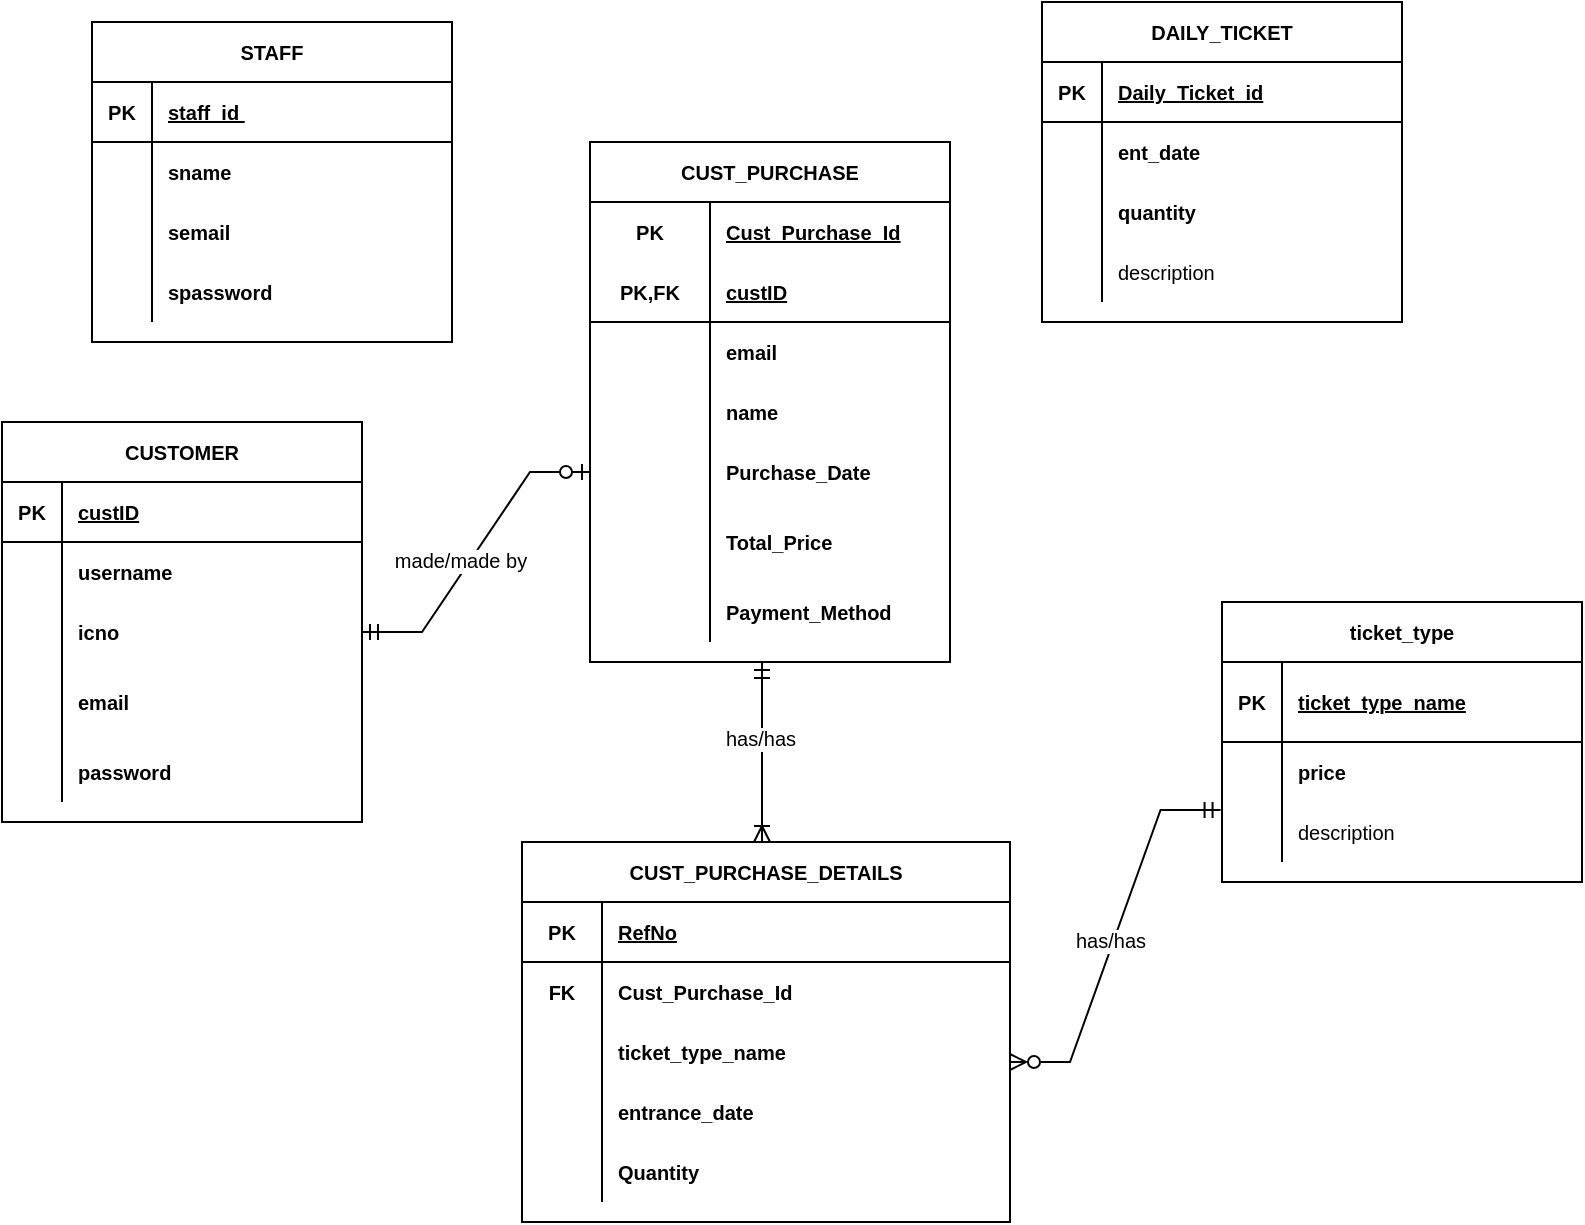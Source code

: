 <mxfile version="16.2.7" type="github">
  <diagram id="wgzJY0eNjpNqRXWBR9UV" name="Page-1">
    <mxGraphModel dx="1303" dy="727" grid="1" gridSize="10" guides="1" tooltips="1" connect="1" arrows="1" fold="1" page="1" pageScale="1" pageWidth="850" pageHeight="1100" math="0" shadow="0">
      <root>
        <mxCell id="0" />
        <mxCell id="1" parent="0" />
        <mxCell id="y15jmdlDae1JDSJw1_3K-1" value="STAFF" style="shape=table;startSize=30;container=1;collapsible=1;childLayout=tableLayout;fixedRows=1;rowLines=0;fontStyle=1;align=center;resizeLast=1;fontSize=10;" vertex="1" parent="1">
          <mxGeometry x="225" y="620" width="180" height="160" as="geometry" />
        </mxCell>
        <mxCell id="y15jmdlDae1JDSJw1_3K-2" value="" style="shape=tableRow;horizontal=0;startSize=0;swimlaneHead=0;swimlaneBody=0;fillColor=none;collapsible=0;dropTarget=0;points=[[0,0.5],[1,0.5]];portConstraint=eastwest;top=0;left=0;right=0;bottom=1;fontSize=10;" vertex="1" parent="y15jmdlDae1JDSJw1_3K-1">
          <mxGeometry y="30" width="180" height="30" as="geometry" />
        </mxCell>
        <mxCell id="y15jmdlDae1JDSJw1_3K-3" value="PK" style="shape=partialRectangle;connectable=0;fillColor=none;top=0;left=0;bottom=0;right=0;fontStyle=1;overflow=hidden;fontSize=10;" vertex="1" parent="y15jmdlDae1JDSJw1_3K-2">
          <mxGeometry width="30" height="30" as="geometry">
            <mxRectangle width="30" height="30" as="alternateBounds" />
          </mxGeometry>
        </mxCell>
        <mxCell id="y15jmdlDae1JDSJw1_3K-4" value="staff_id " style="shape=partialRectangle;connectable=0;fillColor=none;top=0;left=0;bottom=0;right=0;align=left;spacingLeft=6;fontStyle=5;overflow=hidden;fontSize=10;" vertex="1" parent="y15jmdlDae1JDSJw1_3K-2">
          <mxGeometry x="30" width="150" height="30" as="geometry">
            <mxRectangle width="150" height="30" as="alternateBounds" />
          </mxGeometry>
        </mxCell>
        <mxCell id="y15jmdlDae1JDSJw1_3K-5" value="" style="shape=tableRow;horizontal=0;startSize=0;swimlaneHead=0;swimlaneBody=0;fillColor=none;collapsible=0;dropTarget=0;points=[[0,0.5],[1,0.5]];portConstraint=eastwest;top=0;left=0;right=0;bottom=0;fontSize=10;" vertex="1" parent="y15jmdlDae1JDSJw1_3K-1">
          <mxGeometry y="60" width="180" height="30" as="geometry" />
        </mxCell>
        <mxCell id="y15jmdlDae1JDSJw1_3K-6" value="" style="shape=partialRectangle;connectable=0;fillColor=none;top=0;left=0;bottom=0;right=0;editable=1;overflow=hidden;fontSize=10;" vertex="1" parent="y15jmdlDae1JDSJw1_3K-5">
          <mxGeometry width="30" height="30" as="geometry">
            <mxRectangle width="30" height="30" as="alternateBounds" />
          </mxGeometry>
        </mxCell>
        <mxCell id="y15jmdlDae1JDSJw1_3K-7" value="sname" style="shape=partialRectangle;connectable=0;fillColor=none;top=0;left=0;bottom=0;right=0;align=left;spacingLeft=6;overflow=hidden;fontSize=10;fontStyle=1" vertex="1" parent="y15jmdlDae1JDSJw1_3K-5">
          <mxGeometry x="30" width="150" height="30" as="geometry">
            <mxRectangle width="150" height="30" as="alternateBounds" />
          </mxGeometry>
        </mxCell>
        <mxCell id="y15jmdlDae1JDSJw1_3K-8" value="" style="shape=tableRow;horizontal=0;startSize=0;swimlaneHead=0;swimlaneBody=0;fillColor=none;collapsible=0;dropTarget=0;points=[[0,0.5],[1,0.5]];portConstraint=eastwest;top=0;left=0;right=0;bottom=0;fontSize=10;" vertex="1" parent="y15jmdlDae1JDSJw1_3K-1">
          <mxGeometry y="90" width="180" height="30" as="geometry" />
        </mxCell>
        <mxCell id="y15jmdlDae1JDSJw1_3K-9" value="" style="shape=partialRectangle;connectable=0;fillColor=none;top=0;left=0;bottom=0;right=0;editable=1;overflow=hidden;fontSize=10;" vertex="1" parent="y15jmdlDae1JDSJw1_3K-8">
          <mxGeometry width="30" height="30" as="geometry">
            <mxRectangle width="30" height="30" as="alternateBounds" />
          </mxGeometry>
        </mxCell>
        <mxCell id="y15jmdlDae1JDSJw1_3K-10" value="semail" style="shape=partialRectangle;connectable=0;fillColor=none;top=0;left=0;bottom=0;right=0;align=left;spacingLeft=6;overflow=hidden;fontSize=10;fontStyle=1" vertex="1" parent="y15jmdlDae1JDSJw1_3K-8">
          <mxGeometry x="30" width="150" height="30" as="geometry">
            <mxRectangle width="150" height="30" as="alternateBounds" />
          </mxGeometry>
        </mxCell>
        <mxCell id="y15jmdlDae1JDSJw1_3K-11" value="" style="shape=tableRow;horizontal=0;startSize=0;swimlaneHead=0;swimlaneBody=0;fillColor=none;collapsible=0;dropTarget=0;points=[[0,0.5],[1,0.5]];portConstraint=eastwest;top=0;left=0;right=0;bottom=0;fontSize=10;" vertex="1" parent="y15jmdlDae1JDSJw1_3K-1">
          <mxGeometry y="120" width="180" height="30" as="geometry" />
        </mxCell>
        <mxCell id="y15jmdlDae1JDSJw1_3K-12" value="" style="shape=partialRectangle;connectable=0;fillColor=none;top=0;left=0;bottom=0;right=0;editable=1;overflow=hidden;fontSize=10;" vertex="1" parent="y15jmdlDae1JDSJw1_3K-11">
          <mxGeometry width="30" height="30" as="geometry">
            <mxRectangle width="30" height="30" as="alternateBounds" />
          </mxGeometry>
        </mxCell>
        <mxCell id="y15jmdlDae1JDSJw1_3K-13" value="spassword" style="shape=partialRectangle;connectable=0;fillColor=none;top=0;left=0;bottom=0;right=0;align=left;spacingLeft=6;overflow=hidden;fontSize=10;fontStyle=1" vertex="1" parent="y15jmdlDae1JDSJw1_3K-11">
          <mxGeometry x="30" width="150" height="30" as="geometry">
            <mxRectangle width="150" height="30" as="alternateBounds" />
          </mxGeometry>
        </mxCell>
        <mxCell id="y15jmdlDae1JDSJw1_3K-14" value="DAILY_TICKET" style="shape=table;startSize=30;container=1;collapsible=1;childLayout=tableLayout;fixedRows=1;rowLines=0;fontStyle=1;align=center;resizeLast=1;fontSize=10;" vertex="1" parent="1">
          <mxGeometry x="700" y="610" width="180" height="160.0" as="geometry" />
        </mxCell>
        <mxCell id="y15jmdlDae1JDSJw1_3K-15" value="" style="shape=tableRow;horizontal=0;startSize=0;swimlaneHead=0;swimlaneBody=0;fillColor=none;collapsible=0;dropTarget=0;points=[[0,0.5],[1,0.5]];portConstraint=eastwest;top=0;left=0;right=0;bottom=1;fontSize=10;" vertex="1" parent="y15jmdlDae1JDSJw1_3K-14">
          <mxGeometry y="30" width="180" height="30" as="geometry" />
        </mxCell>
        <mxCell id="y15jmdlDae1JDSJw1_3K-16" value="PK" style="shape=partialRectangle;connectable=0;fillColor=none;top=0;left=0;bottom=0;right=0;fontStyle=1;overflow=hidden;fontSize=10;" vertex="1" parent="y15jmdlDae1JDSJw1_3K-15">
          <mxGeometry width="30" height="30" as="geometry">
            <mxRectangle width="30" height="30" as="alternateBounds" />
          </mxGeometry>
        </mxCell>
        <mxCell id="y15jmdlDae1JDSJw1_3K-17" value="Daily_Ticket_id" style="shape=partialRectangle;connectable=0;fillColor=none;top=0;left=0;bottom=0;right=0;align=left;spacingLeft=6;fontStyle=5;overflow=hidden;fontSize=10;" vertex="1" parent="y15jmdlDae1JDSJw1_3K-15">
          <mxGeometry x="30" width="150" height="30" as="geometry">
            <mxRectangle width="150" height="30" as="alternateBounds" />
          </mxGeometry>
        </mxCell>
        <mxCell id="y15jmdlDae1JDSJw1_3K-18" value="" style="shape=tableRow;horizontal=0;startSize=0;swimlaneHead=0;swimlaneBody=0;fillColor=none;collapsible=0;dropTarget=0;points=[[0,0.5],[1,0.5]];portConstraint=eastwest;top=0;left=0;right=0;bottom=0;fontSize=10;" vertex="1" parent="y15jmdlDae1JDSJw1_3K-14">
          <mxGeometry y="60" width="180" height="30" as="geometry" />
        </mxCell>
        <mxCell id="y15jmdlDae1JDSJw1_3K-19" value="" style="shape=partialRectangle;connectable=0;fillColor=none;top=0;left=0;bottom=0;right=0;editable=1;overflow=hidden;fontSize=10;" vertex="1" parent="y15jmdlDae1JDSJw1_3K-18">
          <mxGeometry width="30" height="30" as="geometry">
            <mxRectangle width="30" height="30" as="alternateBounds" />
          </mxGeometry>
        </mxCell>
        <mxCell id="y15jmdlDae1JDSJw1_3K-20" value="ent_date" style="shape=partialRectangle;connectable=0;fillColor=none;top=0;left=0;bottom=0;right=0;align=left;spacingLeft=6;overflow=hidden;fontSize=10;fontStyle=1" vertex="1" parent="y15jmdlDae1JDSJw1_3K-18">
          <mxGeometry x="30" width="150" height="30" as="geometry">
            <mxRectangle width="150" height="30" as="alternateBounds" />
          </mxGeometry>
        </mxCell>
        <mxCell id="y15jmdlDae1JDSJw1_3K-21" value="" style="shape=tableRow;horizontal=0;startSize=0;swimlaneHead=0;swimlaneBody=0;fillColor=none;collapsible=0;dropTarget=0;points=[[0,0.5],[1,0.5]];portConstraint=eastwest;top=0;left=0;right=0;bottom=0;fontSize=10;" vertex="1" parent="y15jmdlDae1JDSJw1_3K-14">
          <mxGeometry y="90" width="180" height="30" as="geometry" />
        </mxCell>
        <mxCell id="y15jmdlDae1JDSJw1_3K-22" value="" style="shape=partialRectangle;connectable=0;fillColor=none;top=0;left=0;bottom=0;right=0;editable=1;overflow=hidden;fontSize=10;" vertex="1" parent="y15jmdlDae1JDSJw1_3K-21">
          <mxGeometry width="30" height="30" as="geometry">
            <mxRectangle width="30" height="30" as="alternateBounds" />
          </mxGeometry>
        </mxCell>
        <mxCell id="y15jmdlDae1JDSJw1_3K-23" value="quantity" style="shape=partialRectangle;connectable=0;fillColor=none;top=0;left=0;bottom=0;right=0;align=left;spacingLeft=6;overflow=hidden;fontSize=10;fontStyle=1" vertex="1" parent="y15jmdlDae1JDSJw1_3K-21">
          <mxGeometry x="30" width="150" height="30" as="geometry">
            <mxRectangle width="150" height="30" as="alternateBounds" />
          </mxGeometry>
        </mxCell>
        <mxCell id="y15jmdlDae1JDSJw1_3K-24" value="" style="shape=tableRow;horizontal=0;startSize=0;swimlaneHead=0;swimlaneBody=0;fillColor=none;collapsible=0;dropTarget=0;points=[[0,0.5],[1,0.5]];portConstraint=eastwest;top=0;left=0;right=0;bottom=0;fontSize=10;" vertex="1" parent="y15jmdlDae1JDSJw1_3K-14">
          <mxGeometry y="120" width="180" height="30" as="geometry" />
        </mxCell>
        <mxCell id="y15jmdlDae1JDSJw1_3K-25" value="" style="shape=partialRectangle;connectable=0;fillColor=none;top=0;left=0;bottom=0;right=0;editable=1;overflow=hidden;fontSize=10;" vertex="1" parent="y15jmdlDae1JDSJw1_3K-24">
          <mxGeometry width="30" height="30" as="geometry">
            <mxRectangle width="30" height="30" as="alternateBounds" />
          </mxGeometry>
        </mxCell>
        <mxCell id="y15jmdlDae1JDSJw1_3K-26" value="description" style="shape=partialRectangle;connectable=0;fillColor=none;top=0;left=0;bottom=0;right=0;align=left;spacingLeft=6;overflow=hidden;fontSize=10;" vertex="1" parent="y15jmdlDae1JDSJw1_3K-24">
          <mxGeometry x="30" width="150" height="30" as="geometry">
            <mxRectangle width="150" height="30" as="alternateBounds" />
          </mxGeometry>
        </mxCell>
        <mxCell id="y15jmdlDae1JDSJw1_3K-27" value="CUSTOMER" style="shape=table;startSize=30;container=1;collapsible=1;childLayout=tableLayout;fixedRows=1;rowLines=0;fontStyle=1;align=center;resizeLast=1;fontSize=10;" vertex="1" parent="1">
          <mxGeometry x="180" y="820" width="180" height="200" as="geometry" />
        </mxCell>
        <mxCell id="y15jmdlDae1JDSJw1_3K-28" value="" style="shape=tableRow;horizontal=0;startSize=0;swimlaneHead=0;swimlaneBody=0;fillColor=none;collapsible=0;dropTarget=0;points=[[0,0.5],[1,0.5]];portConstraint=eastwest;top=0;left=0;right=0;bottom=1;fontSize=10;" vertex="1" parent="y15jmdlDae1JDSJw1_3K-27">
          <mxGeometry y="30" width="180" height="30" as="geometry" />
        </mxCell>
        <mxCell id="y15jmdlDae1JDSJw1_3K-29" value="PK" style="shape=partialRectangle;connectable=0;fillColor=none;top=0;left=0;bottom=0;right=0;fontStyle=1;overflow=hidden;fontSize=10;" vertex="1" parent="y15jmdlDae1JDSJw1_3K-28">
          <mxGeometry width="30" height="30" as="geometry">
            <mxRectangle width="30" height="30" as="alternateBounds" />
          </mxGeometry>
        </mxCell>
        <mxCell id="y15jmdlDae1JDSJw1_3K-30" value="custID" style="shape=partialRectangle;connectable=0;fillColor=none;top=0;left=0;bottom=0;right=0;align=left;spacingLeft=6;fontStyle=5;overflow=hidden;fontSize=10;" vertex="1" parent="y15jmdlDae1JDSJw1_3K-28">
          <mxGeometry x="30" width="150" height="30" as="geometry">
            <mxRectangle width="150" height="30" as="alternateBounds" />
          </mxGeometry>
        </mxCell>
        <mxCell id="y15jmdlDae1JDSJw1_3K-31" value="" style="shape=tableRow;horizontal=0;startSize=0;swimlaneHead=0;swimlaneBody=0;fillColor=none;collapsible=0;dropTarget=0;points=[[0,0.5],[1,0.5]];portConstraint=eastwest;top=0;left=0;right=0;bottom=0;fontSize=10;" vertex="1" parent="y15jmdlDae1JDSJw1_3K-27">
          <mxGeometry y="60" width="180" height="30" as="geometry" />
        </mxCell>
        <mxCell id="y15jmdlDae1JDSJw1_3K-32" value="" style="shape=partialRectangle;connectable=0;fillColor=none;top=0;left=0;bottom=0;right=0;editable=1;overflow=hidden;fontSize=10;" vertex="1" parent="y15jmdlDae1JDSJw1_3K-31">
          <mxGeometry width="30" height="30" as="geometry">
            <mxRectangle width="30" height="30" as="alternateBounds" />
          </mxGeometry>
        </mxCell>
        <mxCell id="y15jmdlDae1JDSJw1_3K-33" value="username" style="shape=partialRectangle;connectable=0;fillColor=none;top=0;left=0;bottom=0;right=0;align=left;spacingLeft=6;overflow=hidden;fontSize=10;fontStyle=1" vertex="1" parent="y15jmdlDae1JDSJw1_3K-31">
          <mxGeometry x="30" width="150" height="30" as="geometry">
            <mxRectangle width="150" height="30" as="alternateBounds" />
          </mxGeometry>
        </mxCell>
        <mxCell id="y15jmdlDae1JDSJw1_3K-34" value="" style="shape=tableRow;horizontal=0;startSize=0;swimlaneHead=0;swimlaneBody=0;fillColor=none;collapsible=0;dropTarget=0;points=[[0,0.5],[1,0.5]];portConstraint=eastwest;top=0;left=0;right=0;bottom=0;fontSize=10;" vertex="1" parent="y15jmdlDae1JDSJw1_3K-27">
          <mxGeometry y="90" width="180" height="30" as="geometry" />
        </mxCell>
        <mxCell id="y15jmdlDae1JDSJw1_3K-35" value="" style="shape=partialRectangle;connectable=0;fillColor=none;top=0;left=0;bottom=0;right=0;editable=1;overflow=hidden;fontSize=10;" vertex="1" parent="y15jmdlDae1JDSJw1_3K-34">
          <mxGeometry width="30" height="30" as="geometry">
            <mxRectangle width="30" height="30" as="alternateBounds" />
          </mxGeometry>
        </mxCell>
        <mxCell id="y15jmdlDae1JDSJw1_3K-36" value="icno" style="shape=partialRectangle;connectable=0;fillColor=none;top=0;left=0;bottom=0;right=0;align=left;spacingLeft=6;overflow=hidden;fontSize=10;fontStyle=1" vertex="1" parent="y15jmdlDae1JDSJw1_3K-34">
          <mxGeometry x="30" width="150" height="30" as="geometry">
            <mxRectangle width="150" height="30" as="alternateBounds" />
          </mxGeometry>
        </mxCell>
        <mxCell id="y15jmdlDae1JDSJw1_3K-37" value="" style="shape=tableRow;horizontal=0;startSize=0;swimlaneHead=0;swimlaneBody=0;fillColor=none;collapsible=0;dropTarget=0;points=[[0,0.5],[1,0.5]];portConstraint=eastwest;top=0;left=0;right=0;bottom=0;fontSize=10;" vertex="1" parent="y15jmdlDae1JDSJw1_3K-27">
          <mxGeometry y="120" width="180" height="40" as="geometry" />
        </mxCell>
        <mxCell id="y15jmdlDae1JDSJw1_3K-38" value="" style="shape=partialRectangle;connectable=0;fillColor=none;top=0;left=0;bottom=0;right=0;editable=1;overflow=hidden;fontSize=10;" vertex="1" parent="y15jmdlDae1JDSJw1_3K-37">
          <mxGeometry width="30" height="40" as="geometry">
            <mxRectangle width="30" height="40" as="alternateBounds" />
          </mxGeometry>
        </mxCell>
        <mxCell id="y15jmdlDae1JDSJw1_3K-39" value="email" style="shape=partialRectangle;connectable=0;fillColor=none;top=0;left=0;bottom=0;right=0;align=left;spacingLeft=6;overflow=hidden;fontSize=10;fontStyle=1" vertex="1" parent="y15jmdlDae1JDSJw1_3K-37">
          <mxGeometry x="30" width="150" height="40" as="geometry">
            <mxRectangle width="150" height="40" as="alternateBounds" />
          </mxGeometry>
        </mxCell>
        <mxCell id="y15jmdlDae1JDSJw1_3K-40" value="" style="shape=tableRow;horizontal=0;startSize=0;swimlaneHead=0;swimlaneBody=0;fillColor=none;collapsible=0;dropTarget=0;points=[[0,0.5],[1,0.5]];portConstraint=eastwest;top=0;left=0;right=0;bottom=0;fontSize=10;" vertex="1" parent="y15jmdlDae1JDSJw1_3K-27">
          <mxGeometry y="160" width="180" height="30" as="geometry" />
        </mxCell>
        <mxCell id="y15jmdlDae1JDSJw1_3K-41" value="" style="shape=partialRectangle;connectable=0;fillColor=none;top=0;left=0;bottom=0;right=0;editable=1;overflow=hidden;fontSize=10;" vertex="1" parent="y15jmdlDae1JDSJw1_3K-40">
          <mxGeometry width="30" height="30" as="geometry">
            <mxRectangle width="30" height="30" as="alternateBounds" />
          </mxGeometry>
        </mxCell>
        <mxCell id="y15jmdlDae1JDSJw1_3K-42" value="password" style="shape=partialRectangle;connectable=0;fillColor=none;top=0;left=0;bottom=0;right=0;align=left;spacingLeft=6;overflow=hidden;fontSize=10;fontStyle=1" vertex="1" parent="y15jmdlDae1JDSJw1_3K-40">
          <mxGeometry x="30" width="150" height="30" as="geometry">
            <mxRectangle width="150" height="30" as="alternateBounds" />
          </mxGeometry>
        </mxCell>
        <mxCell id="y15jmdlDae1JDSJw1_3K-43" value="ticket_type" style="shape=table;startSize=30;container=1;collapsible=1;childLayout=tableLayout;fixedRows=1;rowLines=0;fontStyle=1;align=center;resizeLast=1;fontSize=10;" vertex="1" parent="1">
          <mxGeometry x="790" y="910" width="180" height="140.0" as="geometry" />
        </mxCell>
        <mxCell id="y15jmdlDae1JDSJw1_3K-44" value="" style="shape=tableRow;horizontal=0;startSize=0;swimlaneHead=0;swimlaneBody=0;fillColor=none;collapsible=0;dropTarget=0;points=[[0,0.5],[1,0.5]];portConstraint=eastwest;top=0;left=0;right=0;bottom=1;fontSize=10;" vertex="1" parent="y15jmdlDae1JDSJw1_3K-43">
          <mxGeometry y="30" width="180" height="40" as="geometry" />
        </mxCell>
        <mxCell id="y15jmdlDae1JDSJw1_3K-45" value="PK" style="shape=partialRectangle;connectable=0;fillColor=none;top=0;left=0;bottom=0;right=0;fontStyle=1;overflow=hidden;fontSize=10;" vertex="1" parent="y15jmdlDae1JDSJw1_3K-44">
          <mxGeometry width="30" height="40" as="geometry">
            <mxRectangle width="30" height="40" as="alternateBounds" />
          </mxGeometry>
        </mxCell>
        <mxCell id="y15jmdlDae1JDSJw1_3K-46" value="ticket_type_name" style="shape=partialRectangle;connectable=0;fillColor=none;top=0;left=0;bottom=0;right=0;align=left;spacingLeft=6;fontStyle=5;overflow=hidden;fontSize=10;" vertex="1" parent="y15jmdlDae1JDSJw1_3K-44">
          <mxGeometry x="30" width="150" height="40" as="geometry">
            <mxRectangle width="150" height="40" as="alternateBounds" />
          </mxGeometry>
        </mxCell>
        <mxCell id="y15jmdlDae1JDSJw1_3K-47" value="" style="shape=tableRow;horizontal=0;startSize=0;swimlaneHead=0;swimlaneBody=0;fillColor=none;collapsible=0;dropTarget=0;points=[[0,0.5],[1,0.5]];portConstraint=eastwest;top=0;left=0;right=0;bottom=0;fontSize=10;" vertex="1" parent="y15jmdlDae1JDSJw1_3K-43">
          <mxGeometry y="70" width="180" height="30" as="geometry" />
        </mxCell>
        <mxCell id="y15jmdlDae1JDSJw1_3K-48" value="" style="shape=partialRectangle;connectable=0;fillColor=none;top=0;left=0;bottom=0;right=0;editable=1;overflow=hidden;fontSize=10;" vertex="1" parent="y15jmdlDae1JDSJw1_3K-47">
          <mxGeometry width="30" height="30" as="geometry">
            <mxRectangle width="30" height="30" as="alternateBounds" />
          </mxGeometry>
        </mxCell>
        <mxCell id="y15jmdlDae1JDSJw1_3K-49" value="price" style="shape=partialRectangle;connectable=0;fillColor=none;top=0;left=0;bottom=0;right=0;align=left;spacingLeft=6;overflow=hidden;fontSize=10;fontStyle=1" vertex="1" parent="y15jmdlDae1JDSJw1_3K-47">
          <mxGeometry x="30" width="150" height="30" as="geometry">
            <mxRectangle width="150" height="30" as="alternateBounds" />
          </mxGeometry>
        </mxCell>
        <mxCell id="y15jmdlDae1JDSJw1_3K-50" value="" style="shape=tableRow;horizontal=0;startSize=0;swimlaneHead=0;swimlaneBody=0;fillColor=none;collapsible=0;dropTarget=0;points=[[0,0.5],[1,0.5]];portConstraint=eastwest;top=0;left=0;right=0;bottom=0;fontSize=10;" vertex="1" parent="y15jmdlDae1JDSJw1_3K-43">
          <mxGeometry y="100" width="180" height="30" as="geometry" />
        </mxCell>
        <mxCell id="y15jmdlDae1JDSJw1_3K-51" value="" style="shape=partialRectangle;connectable=0;fillColor=none;top=0;left=0;bottom=0;right=0;editable=1;overflow=hidden;fontSize=10;" vertex="1" parent="y15jmdlDae1JDSJw1_3K-50">
          <mxGeometry width="30" height="30" as="geometry">
            <mxRectangle width="30" height="30" as="alternateBounds" />
          </mxGeometry>
        </mxCell>
        <mxCell id="y15jmdlDae1JDSJw1_3K-52" value="description" style="shape=partialRectangle;connectable=0;fillColor=none;top=0;left=0;bottom=0;right=0;align=left;spacingLeft=6;overflow=hidden;fontSize=10;" vertex="1" parent="y15jmdlDae1JDSJw1_3K-50">
          <mxGeometry x="30" width="150" height="30" as="geometry">
            <mxRectangle width="150" height="30" as="alternateBounds" />
          </mxGeometry>
        </mxCell>
        <mxCell id="y15jmdlDae1JDSJw1_3K-53" value="CUST_PURCHASE" style="shape=table;startSize=30;container=1;collapsible=1;childLayout=tableLayout;fixedRows=1;rowLines=0;fontStyle=1;align=center;resizeLast=1;fontSize=10;labelBorderColor=none;" vertex="1" parent="1">
          <mxGeometry x="474" y="680" width="180" height="260" as="geometry" />
        </mxCell>
        <mxCell id="y15jmdlDae1JDSJw1_3K-54" value="" style="shape=tableRow;horizontal=0;startSize=0;swimlaneHead=0;swimlaneBody=0;fillColor=none;collapsible=0;dropTarget=0;points=[[0,0.5],[1,0.5]];portConstraint=eastwest;top=0;left=0;right=0;bottom=0;fontSize=10;" vertex="1" parent="y15jmdlDae1JDSJw1_3K-53">
          <mxGeometry y="30" width="180" height="30" as="geometry" />
        </mxCell>
        <mxCell id="y15jmdlDae1JDSJw1_3K-55" value="PK" style="shape=partialRectangle;connectable=0;fillColor=none;top=0;left=0;bottom=0;right=0;fontStyle=1;overflow=hidden;fontSize=10;" vertex="1" parent="y15jmdlDae1JDSJw1_3K-54">
          <mxGeometry width="60" height="30" as="geometry">
            <mxRectangle width="60" height="30" as="alternateBounds" />
          </mxGeometry>
        </mxCell>
        <mxCell id="y15jmdlDae1JDSJw1_3K-56" value="Cust_Purchase_Id" style="shape=partialRectangle;connectable=0;fillColor=none;top=0;left=0;bottom=0;right=0;align=left;spacingLeft=6;fontStyle=5;overflow=hidden;fontSize=10;" vertex="1" parent="y15jmdlDae1JDSJw1_3K-54">
          <mxGeometry x="60" width="120" height="30" as="geometry">
            <mxRectangle width="120" height="30" as="alternateBounds" />
          </mxGeometry>
        </mxCell>
        <mxCell id="y15jmdlDae1JDSJw1_3K-57" value="" style="shape=tableRow;horizontal=0;startSize=0;swimlaneHead=0;swimlaneBody=0;fillColor=none;collapsible=0;dropTarget=0;points=[[0,0.5],[1,0.5]];portConstraint=eastwest;top=0;left=0;right=0;bottom=1;fontSize=10;" vertex="1" parent="y15jmdlDae1JDSJw1_3K-53">
          <mxGeometry y="60" width="180" height="30" as="geometry" />
        </mxCell>
        <mxCell id="y15jmdlDae1JDSJw1_3K-58" value="PK,FK" style="shape=partialRectangle;connectable=0;fillColor=none;top=0;left=0;bottom=0;right=0;fontStyle=1;overflow=hidden;fontSize=10;" vertex="1" parent="y15jmdlDae1JDSJw1_3K-57">
          <mxGeometry width="60" height="30" as="geometry">
            <mxRectangle width="60" height="30" as="alternateBounds" />
          </mxGeometry>
        </mxCell>
        <mxCell id="y15jmdlDae1JDSJw1_3K-59" value="custID" style="shape=partialRectangle;connectable=0;fillColor=none;top=0;left=0;bottom=0;right=0;align=left;spacingLeft=6;fontStyle=5;overflow=hidden;fontSize=10;" vertex="1" parent="y15jmdlDae1JDSJw1_3K-57">
          <mxGeometry x="60" width="120" height="30" as="geometry">
            <mxRectangle width="120" height="30" as="alternateBounds" />
          </mxGeometry>
        </mxCell>
        <mxCell id="y15jmdlDae1JDSJw1_3K-60" value="" style="shape=tableRow;horizontal=0;startSize=0;swimlaneHead=0;swimlaneBody=0;fillColor=none;collapsible=0;dropTarget=0;points=[[0,0.5],[1,0.5]];portConstraint=eastwest;top=0;left=0;right=0;bottom=0;fontSize=10;" vertex="1" parent="y15jmdlDae1JDSJw1_3K-53">
          <mxGeometry y="90" width="180" height="30" as="geometry" />
        </mxCell>
        <mxCell id="y15jmdlDae1JDSJw1_3K-61" value="" style="shape=partialRectangle;connectable=0;fillColor=none;top=0;left=0;bottom=0;right=0;editable=1;overflow=hidden;fontSize=10;" vertex="1" parent="y15jmdlDae1JDSJw1_3K-60">
          <mxGeometry width="60" height="30" as="geometry">
            <mxRectangle width="60" height="30" as="alternateBounds" />
          </mxGeometry>
        </mxCell>
        <mxCell id="y15jmdlDae1JDSJw1_3K-62" value="email" style="shape=partialRectangle;connectable=0;fillColor=none;top=0;left=0;bottom=0;right=0;align=left;spacingLeft=6;overflow=hidden;fontSize=10;fontStyle=1" vertex="1" parent="y15jmdlDae1JDSJw1_3K-60">
          <mxGeometry x="60" width="120" height="30" as="geometry">
            <mxRectangle width="120" height="30" as="alternateBounds" />
          </mxGeometry>
        </mxCell>
        <mxCell id="y15jmdlDae1JDSJw1_3K-63" value="" style="shape=tableRow;horizontal=0;startSize=0;swimlaneHead=0;swimlaneBody=0;fillColor=none;collapsible=0;dropTarget=0;points=[[0,0.5],[1,0.5]];portConstraint=eastwest;top=0;left=0;right=0;bottom=0;fontSize=10;" vertex="1" parent="y15jmdlDae1JDSJw1_3K-53">
          <mxGeometry y="120" width="180" height="30" as="geometry" />
        </mxCell>
        <mxCell id="y15jmdlDae1JDSJw1_3K-64" value="" style="shape=partialRectangle;connectable=0;fillColor=none;top=0;left=0;bottom=0;right=0;editable=1;overflow=hidden;fontSize=10;" vertex="1" parent="y15jmdlDae1JDSJw1_3K-63">
          <mxGeometry width="60" height="30" as="geometry">
            <mxRectangle width="60" height="30" as="alternateBounds" />
          </mxGeometry>
        </mxCell>
        <mxCell id="y15jmdlDae1JDSJw1_3K-65" value="name" style="shape=partialRectangle;connectable=0;fillColor=none;top=0;left=0;bottom=0;right=0;align=left;spacingLeft=6;overflow=hidden;fontSize=10;fontStyle=1" vertex="1" parent="y15jmdlDae1JDSJw1_3K-63">
          <mxGeometry x="60" width="120" height="30" as="geometry">
            <mxRectangle width="120" height="30" as="alternateBounds" />
          </mxGeometry>
        </mxCell>
        <mxCell id="y15jmdlDae1JDSJw1_3K-66" value="" style="shape=tableRow;horizontal=0;startSize=0;swimlaneHead=0;swimlaneBody=0;fillColor=none;collapsible=0;dropTarget=0;points=[[0,0.5],[1,0.5]];portConstraint=eastwest;top=0;left=0;right=0;bottom=0;fontSize=10;" vertex="1" parent="y15jmdlDae1JDSJw1_3K-53">
          <mxGeometry y="150" width="180" height="30" as="geometry" />
        </mxCell>
        <mxCell id="y15jmdlDae1JDSJw1_3K-67" value="" style="shape=partialRectangle;connectable=0;fillColor=none;top=0;left=0;bottom=0;right=0;editable=1;overflow=hidden;fontSize=10;" vertex="1" parent="y15jmdlDae1JDSJw1_3K-66">
          <mxGeometry width="60" height="30" as="geometry">
            <mxRectangle width="60" height="30" as="alternateBounds" />
          </mxGeometry>
        </mxCell>
        <mxCell id="y15jmdlDae1JDSJw1_3K-68" value="Purchase_Date" style="shape=partialRectangle;connectable=0;fillColor=none;top=0;left=0;bottom=0;right=0;align=left;spacingLeft=6;overflow=hidden;fontSize=10;fontStyle=1" vertex="1" parent="y15jmdlDae1JDSJw1_3K-66">
          <mxGeometry x="60" width="120" height="30" as="geometry">
            <mxRectangle width="120" height="30" as="alternateBounds" />
          </mxGeometry>
        </mxCell>
        <mxCell id="y15jmdlDae1JDSJw1_3K-69" value="" style="shape=tableRow;horizontal=0;startSize=0;swimlaneHead=0;swimlaneBody=0;fillColor=none;collapsible=0;dropTarget=0;points=[[0,0.5],[1,0.5]];portConstraint=eastwest;top=0;left=0;right=0;bottom=0;fontSize=10;" vertex="1" parent="y15jmdlDae1JDSJw1_3K-53">
          <mxGeometry y="180" width="180" height="40" as="geometry" />
        </mxCell>
        <mxCell id="y15jmdlDae1JDSJw1_3K-70" value="" style="shape=partialRectangle;connectable=0;fillColor=none;top=0;left=0;bottom=0;right=0;editable=1;overflow=hidden;fontSize=10;" vertex="1" parent="y15jmdlDae1JDSJw1_3K-69">
          <mxGeometry width="60" height="40" as="geometry">
            <mxRectangle width="60" height="40" as="alternateBounds" />
          </mxGeometry>
        </mxCell>
        <mxCell id="y15jmdlDae1JDSJw1_3K-71" value="Total_Price" style="shape=partialRectangle;connectable=0;fillColor=none;top=0;left=0;bottom=0;right=0;align=left;spacingLeft=6;overflow=hidden;fontSize=10;fontStyle=1" vertex="1" parent="y15jmdlDae1JDSJw1_3K-69">
          <mxGeometry x="60" width="120" height="40" as="geometry">
            <mxRectangle width="120" height="40" as="alternateBounds" />
          </mxGeometry>
        </mxCell>
        <mxCell id="y15jmdlDae1JDSJw1_3K-72" value="" style="shape=tableRow;horizontal=0;startSize=0;swimlaneHead=0;swimlaneBody=0;fillColor=none;collapsible=0;dropTarget=0;points=[[0,0.5],[1,0.5]];portConstraint=eastwest;top=0;left=0;right=0;bottom=0;fontSize=10;" vertex="1" parent="y15jmdlDae1JDSJw1_3K-53">
          <mxGeometry y="220" width="180" height="30" as="geometry" />
        </mxCell>
        <mxCell id="y15jmdlDae1JDSJw1_3K-73" value="" style="shape=partialRectangle;connectable=0;fillColor=none;top=0;left=0;bottom=0;right=0;editable=1;overflow=hidden;fontSize=10;" vertex="1" parent="y15jmdlDae1JDSJw1_3K-72">
          <mxGeometry width="60" height="30" as="geometry">
            <mxRectangle width="60" height="30" as="alternateBounds" />
          </mxGeometry>
        </mxCell>
        <mxCell id="y15jmdlDae1JDSJw1_3K-74" value="Payment_Method" style="shape=partialRectangle;connectable=0;fillColor=none;top=0;left=0;bottom=0;right=0;align=left;spacingLeft=6;overflow=hidden;fontSize=10;fontStyle=1" vertex="1" parent="y15jmdlDae1JDSJw1_3K-72">
          <mxGeometry x="60" width="120" height="30" as="geometry">
            <mxRectangle width="120" height="30" as="alternateBounds" />
          </mxGeometry>
        </mxCell>
        <mxCell id="y15jmdlDae1JDSJw1_3K-75" value="CUST_PURCHASE_DETAILS" style="shape=table;startSize=30;container=1;collapsible=1;childLayout=tableLayout;fixedRows=1;rowLines=0;fontStyle=1;align=center;resizeLast=1;fontSize=10;" vertex="1" parent="1">
          <mxGeometry x="440" y="1030" width="244" height="190" as="geometry" />
        </mxCell>
        <mxCell id="y15jmdlDae1JDSJw1_3K-76" value="" style="shape=tableRow;horizontal=0;startSize=0;swimlaneHead=0;swimlaneBody=0;fillColor=none;collapsible=0;dropTarget=0;points=[[0,0.5],[1,0.5]];portConstraint=eastwest;top=0;left=0;right=0;bottom=1;fontSize=10;" vertex="1" parent="y15jmdlDae1JDSJw1_3K-75">
          <mxGeometry y="30" width="244" height="30" as="geometry" />
        </mxCell>
        <mxCell id="y15jmdlDae1JDSJw1_3K-77" value="PK" style="shape=partialRectangle;connectable=0;fillColor=none;top=0;left=0;bottom=0;right=0;fontStyle=1;overflow=hidden;fontSize=10;" vertex="1" parent="y15jmdlDae1JDSJw1_3K-76">
          <mxGeometry width="40" height="30" as="geometry">
            <mxRectangle width="40" height="30" as="alternateBounds" />
          </mxGeometry>
        </mxCell>
        <mxCell id="y15jmdlDae1JDSJw1_3K-78" value="RefNo" style="shape=partialRectangle;connectable=0;fillColor=none;top=0;left=0;bottom=0;right=0;align=left;spacingLeft=6;fontStyle=5;overflow=hidden;fontSize=10;" vertex="1" parent="y15jmdlDae1JDSJw1_3K-76">
          <mxGeometry x="40" width="204" height="30" as="geometry">
            <mxRectangle width="204" height="30" as="alternateBounds" />
          </mxGeometry>
        </mxCell>
        <mxCell id="y15jmdlDae1JDSJw1_3K-79" value="" style="shape=tableRow;horizontal=0;startSize=0;swimlaneHead=0;swimlaneBody=0;fillColor=none;collapsible=0;dropTarget=0;points=[[0,0.5],[1,0.5]];portConstraint=eastwest;top=0;left=0;right=0;bottom=0;fontSize=10;" vertex="1" parent="y15jmdlDae1JDSJw1_3K-75">
          <mxGeometry y="60" width="244" height="30" as="geometry" />
        </mxCell>
        <mxCell id="y15jmdlDae1JDSJw1_3K-80" value="FK" style="shape=partialRectangle;connectable=0;fillColor=none;top=0;left=0;bottom=0;right=0;editable=1;overflow=hidden;fontSize=10;fontStyle=1" vertex="1" parent="y15jmdlDae1JDSJw1_3K-79">
          <mxGeometry width="40" height="30" as="geometry">
            <mxRectangle width="40" height="30" as="alternateBounds" />
          </mxGeometry>
        </mxCell>
        <mxCell id="y15jmdlDae1JDSJw1_3K-81" value="Cust_Purchase_Id" style="shape=partialRectangle;connectable=0;fillColor=none;top=0;left=0;bottom=0;right=0;align=left;spacingLeft=6;overflow=hidden;fontSize=10;fontStyle=1" vertex="1" parent="y15jmdlDae1JDSJw1_3K-79">
          <mxGeometry x="40" width="204" height="30" as="geometry">
            <mxRectangle width="204" height="30" as="alternateBounds" />
          </mxGeometry>
        </mxCell>
        <mxCell id="y15jmdlDae1JDSJw1_3K-82" value="" style="shape=tableRow;horizontal=0;startSize=0;swimlaneHead=0;swimlaneBody=0;fillColor=none;collapsible=0;dropTarget=0;points=[[0,0.5],[1,0.5]];portConstraint=eastwest;top=0;left=0;right=0;bottom=0;fontSize=10;" vertex="1" parent="y15jmdlDae1JDSJw1_3K-75">
          <mxGeometry y="90" width="244" height="30" as="geometry" />
        </mxCell>
        <mxCell id="y15jmdlDae1JDSJw1_3K-83" value="" style="shape=partialRectangle;connectable=0;fillColor=none;top=0;left=0;bottom=0;right=0;editable=1;overflow=hidden;fontSize=10;" vertex="1" parent="y15jmdlDae1JDSJw1_3K-82">
          <mxGeometry width="40" height="30" as="geometry">
            <mxRectangle width="40" height="30" as="alternateBounds" />
          </mxGeometry>
        </mxCell>
        <mxCell id="y15jmdlDae1JDSJw1_3K-84" value="ticket_type_name" style="shape=partialRectangle;connectable=0;fillColor=none;top=0;left=0;bottom=0;right=0;align=left;spacingLeft=6;overflow=hidden;fontSize=10;fontStyle=1" vertex="1" parent="y15jmdlDae1JDSJw1_3K-82">
          <mxGeometry x="40" width="204" height="30" as="geometry">
            <mxRectangle width="204" height="30" as="alternateBounds" />
          </mxGeometry>
        </mxCell>
        <mxCell id="y15jmdlDae1JDSJw1_3K-85" value="" style="shape=tableRow;horizontal=0;startSize=0;swimlaneHead=0;swimlaneBody=0;fillColor=none;collapsible=0;dropTarget=0;points=[[0,0.5],[1,0.5]];portConstraint=eastwest;top=0;left=0;right=0;bottom=0;fontSize=10;" vertex="1" parent="y15jmdlDae1JDSJw1_3K-75">
          <mxGeometry y="120" width="244" height="30" as="geometry" />
        </mxCell>
        <mxCell id="y15jmdlDae1JDSJw1_3K-86" value="" style="shape=partialRectangle;connectable=0;fillColor=none;top=0;left=0;bottom=0;right=0;editable=1;overflow=hidden;fontSize=10;" vertex="1" parent="y15jmdlDae1JDSJw1_3K-85">
          <mxGeometry width="40" height="30" as="geometry">
            <mxRectangle width="40" height="30" as="alternateBounds" />
          </mxGeometry>
        </mxCell>
        <mxCell id="y15jmdlDae1JDSJw1_3K-87" value="entrance_date" style="shape=partialRectangle;connectable=0;fillColor=none;top=0;left=0;bottom=0;right=0;align=left;spacingLeft=6;overflow=hidden;fontSize=10;fontStyle=1" vertex="1" parent="y15jmdlDae1JDSJw1_3K-85">
          <mxGeometry x="40" width="204" height="30" as="geometry">
            <mxRectangle width="204" height="30" as="alternateBounds" />
          </mxGeometry>
        </mxCell>
        <mxCell id="y15jmdlDae1JDSJw1_3K-88" value="" style="shape=tableRow;horizontal=0;startSize=0;swimlaneHead=0;swimlaneBody=0;fillColor=none;collapsible=0;dropTarget=0;points=[[0,0.5],[1,0.5]];portConstraint=eastwest;top=0;left=0;right=0;bottom=0;fontSize=10;" vertex="1" parent="y15jmdlDae1JDSJw1_3K-75">
          <mxGeometry y="150" width="244" height="30" as="geometry" />
        </mxCell>
        <mxCell id="y15jmdlDae1JDSJw1_3K-89" value="" style="shape=partialRectangle;connectable=0;fillColor=none;top=0;left=0;bottom=0;right=0;editable=1;overflow=hidden;fontSize=10;" vertex="1" parent="y15jmdlDae1JDSJw1_3K-88">
          <mxGeometry width="40" height="30" as="geometry">
            <mxRectangle width="40" height="30" as="alternateBounds" />
          </mxGeometry>
        </mxCell>
        <mxCell id="y15jmdlDae1JDSJw1_3K-90" value="Quantity" style="shape=partialRectangle;connectable=0;fillColor=none;top=0;left=0;bottom=0;right=0;align=left;spacingLeft=6;overflow=hidden;fontSize=10;fontStyle=1" vertex="1" parent="y15jmdlDae1JDSJw1_3K-88">
          <mxGeometry x="40" width="204" height="30" as="geometry">
            <mxRectangle width="204" height="30" as="alternateBounds" />
          </mxGeometry>
        </mxCell>
        <mxCell id="y15jmdlDae1JDSJw1_3K-91" value="" style="edgeStyle=entityRelationEdgeStyle;fontSize=12;html=1;endArrow=ERzeroToOne;startArrow=ERmandOne;rounded=0;entryX=0;entryY=0.5;entryDx=0;entryDy=0;exitX=1;exitY=0.5;exitDx=0;exitDy=0;" edge="1" parent="1" source="y15jmdlDae1JDSJw1_3K-34" target="y15jmdlDae1JDSJw1_3K-66">
          <mxGeometry width="100" height="100" relative="1" as="geometry">
            <mxPoint x="350" y="940" as="sourcePoint" />
            <mxPoint x="450" y="840" as="targetPoint" />
          </mxGeometry>
        </mxCell>
        <mxCell id="y15jmdlDae1JDSJw1_3K-92" value="made/made by" style="edgeLabel;html=1;align=center;verticalAlign=middle;resizable=0;points=[];fontSize=10;" vertex="1" connectable="0" parent="y15jmdlDae1JDSJw1_3K-91">
          <mxGeometry x="-0.101" y="5" relative="1" as="geometry">
            <mxPoint as="offset" />
          </mxGeometry>
        </mxCell>
        <mxCell id="y15jmdlDae1JDSJw1_3K-93" value="" style="endArrow=ERoneToMany;html=1;rounded=0;fontSize=10;endFill=0;startArrow=ERmandOne;startFill=0;" edge="1" parent="1">
          <mxGeometry relative="1" as="geometry">
            <mxPoint x="560" y="940" as="sourcePoint" />
            <mxPoint x="560" y="1030" as="targetPoint" />
          </mxGeometry>
        </mxCell>
        <mxCell id="y15jmdlDae1JDSJw1_3K-94" value="has/has" style="edgeLabel;html=1;align=center;verticalAlign=middle;resizable=0;points=[];fontSize=10;" vertex="1" connectable="0" parent="y15jmdlDae1JDSJw1_3K-93">
          <mxGeometry x="-0.17" y="-1" relative="1" as="geometry">
            <mxPoint as="offset" />
          </mxGeometry>
        </mxCell>
        <mxCell id="y15jmdlDae1JDSJw1_3K-95" value="" style="edgeStyle=entityRelationEdgeStyle;fontSize=12;html=1;endArrow=ERmandOne;endFill=0;rounded=0;entryX=-0.004;entryY=0.133;entryDx=0;entryDy=0;entryPerimeter=0;startArrow=ERzeroToMany;startFill=0;" edge="1" parent="1" target="y15jmdlDae1JDSJw1_3K-50">
          <mxGeometry width="100" height="100" relative="1" as="geometry">
            <mxPoint x="684" y="1140" as="sourcePoint" />
            <mxPoint x="754" y="1040" as="targetPoint" />
          </mxGeometry>
        </mxCell>
        <mxCell id="y15jmdlDae1JDSJw1_3K-96" value="has/has" style="edgeLabel;html=1;align=center;verticalAlign=middle;resizable=0;points=[];fontSize=10;" vertex="1" connectable="0" parent="y15jmdlDae1JDSJw1_3K-95">
          <mxGeometry x="-0.026" y="2" relative="1" as="geometry">
            <mxPoint as="offset" />
          </mxGeometry>
        </mxCell>
      </root>
    </mxGraphModel>
  </diagram>
</mxfile>
